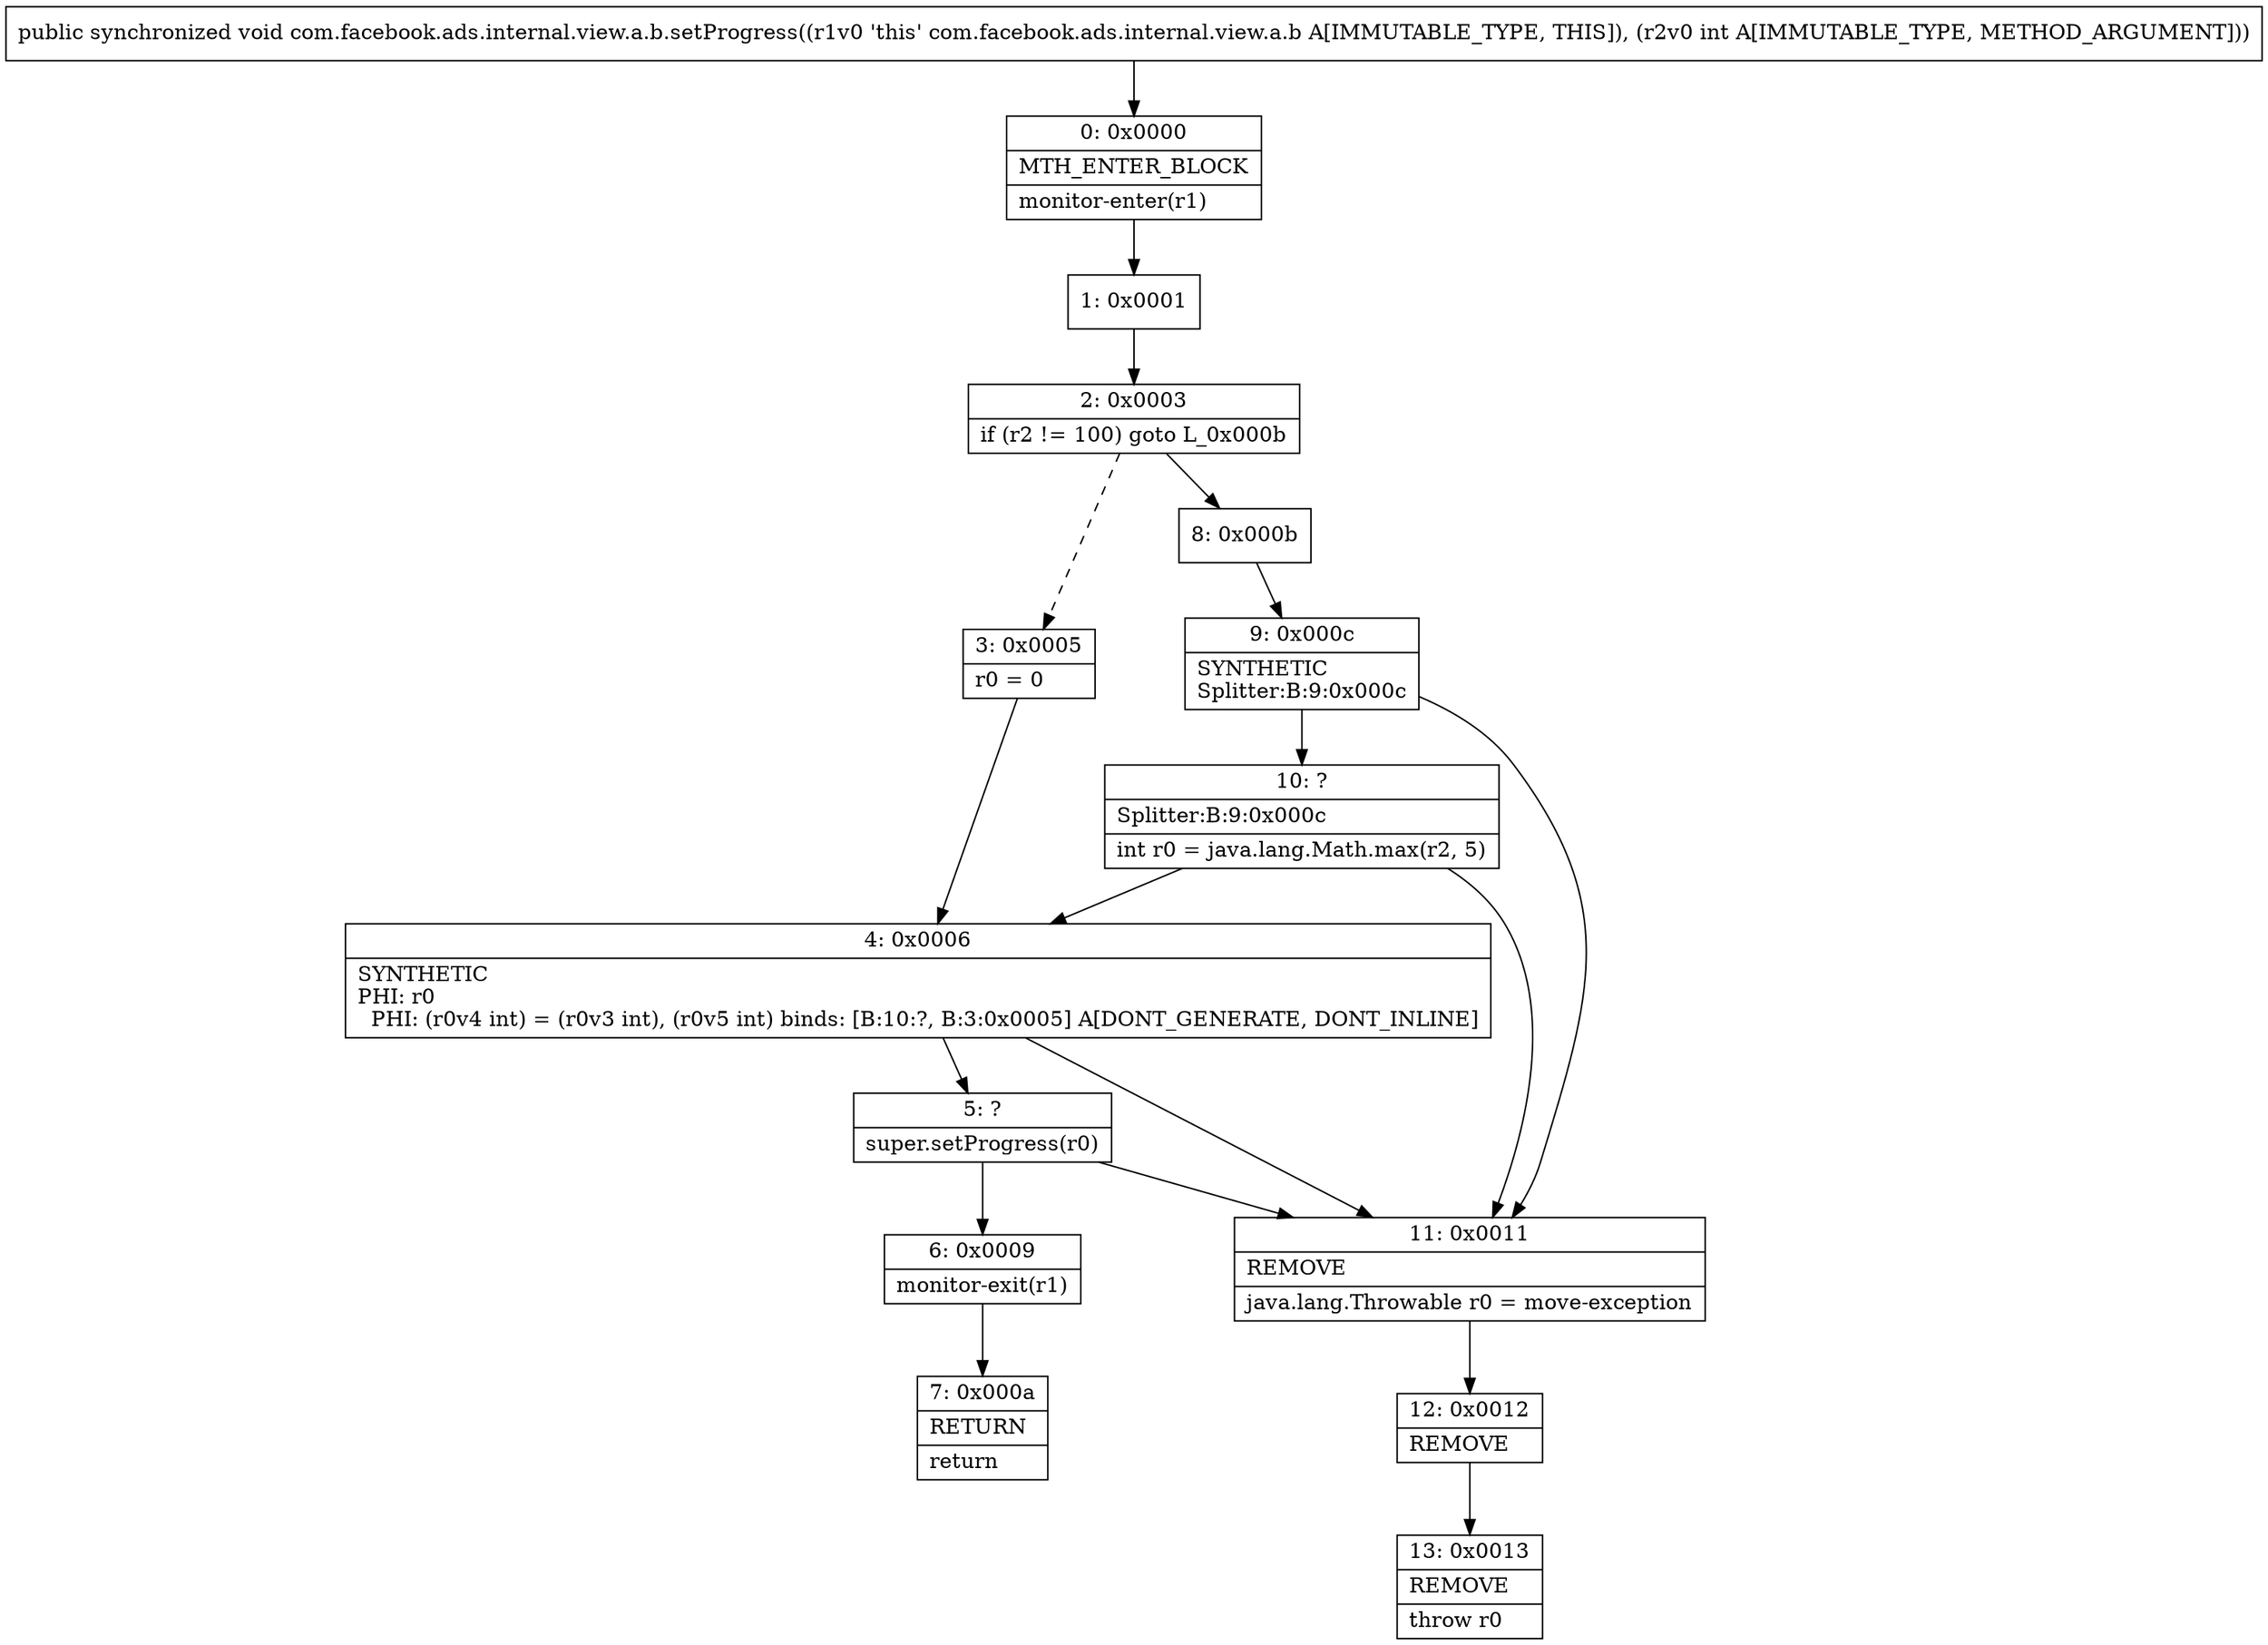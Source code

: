 digraph "CFG forcom.facebook.ads.internal.view.a.b.setProgress(I)V" {
Node_0 [shape=record,label="{0\:\ 0x0000|MTH_ENTER_BLOCK\l|monitor\-enter(r1)\l}"];
Node_1 [shape=record,label="{1\:\ 0x0001}"];
Node_2 [shape=record,label="{2\:\ 0x0003|if (r2 != 100) goto L_0x000b\l}"];
Node_3 [shape=record,label="{3\:\ 0x0005|r0 = 0\l}"];
Node_4 [shape=record,label="{4\:\ 0x0006|SYNTHETIC\lPHI: r0 \l  PHI: (r0v4 int) = (r0v3 int), (r0v5 int) binds: [B:10:?, B:3:0x0005] A[DONT_GENERATE, DONT_INLINE]\l}"];
Node_5 [shape=record,label="{5\:\ ?|super.setProgress(r0)\l}"];
Node_6 [shape=record,label="{6\:\ 0x0009|monitor\-exit(r1)\l}"];
Node_7 [shape=record,label="{7\:\ 0x000a|RETURN\l|return\l}"];
Node_8 [shape=record,label="{8\:\ 0x000b}"];
Node_9 [shape=record,label="{9\:\ 0x000c|SYNTHETIC\lSplitter:B:9:0x000c\l}"];
Node_10 [shape=record,label="{10\:\ ?|Splitter:B:9:0x000c\l|int r0 = java.lang.Math.max(r2, 5)\l}"];
Node_11 [shape=record,label="{11\:\ 0x0011|REMOVE\l|java.lang.Throwable r0 = move\-exception\l}"];
Node_12 [shape=record,label="{12\:\ 0x0012|REMOVE\l}"];
Node_13 [shape=record,label="{13\:\ 0x0013|REMOVE\l|throw r0\l}"];
MethodNode[shape=record,label="{public synchronized void com.facebook.ads.internal.view.a.b.setProgress((r1v0 'this' com.facebook.ads.internal.view.a.b A[IMMUTABLE_TYPE, THIS]), (r2v0 int A[IMMUTABLE_TYPE, METHOD_ARGUMENT])) }"];
MethodNode -> Node_0;
Node_0 -> Node_1;
Node_1 -> Node_2;
Node_2 -> Node_3[style=dashed];
Node_2 -> Node_8;
Node_3 -> Node_4;
Node_4 -> Node_5;
Node_4 -> Node_11;
Node_5 -> Node_6;
Node_5 -> Node_11;
Node_6 -> Node_7;
Node_8 -> Node_9;
Node_9 -> Node_10;
Node_9 -> Node_11;
Node_10 -> Node_11;
Node_10 -> Node_4;
Node_11 -> Node_12;
Node_12 -> Node_13;
}

